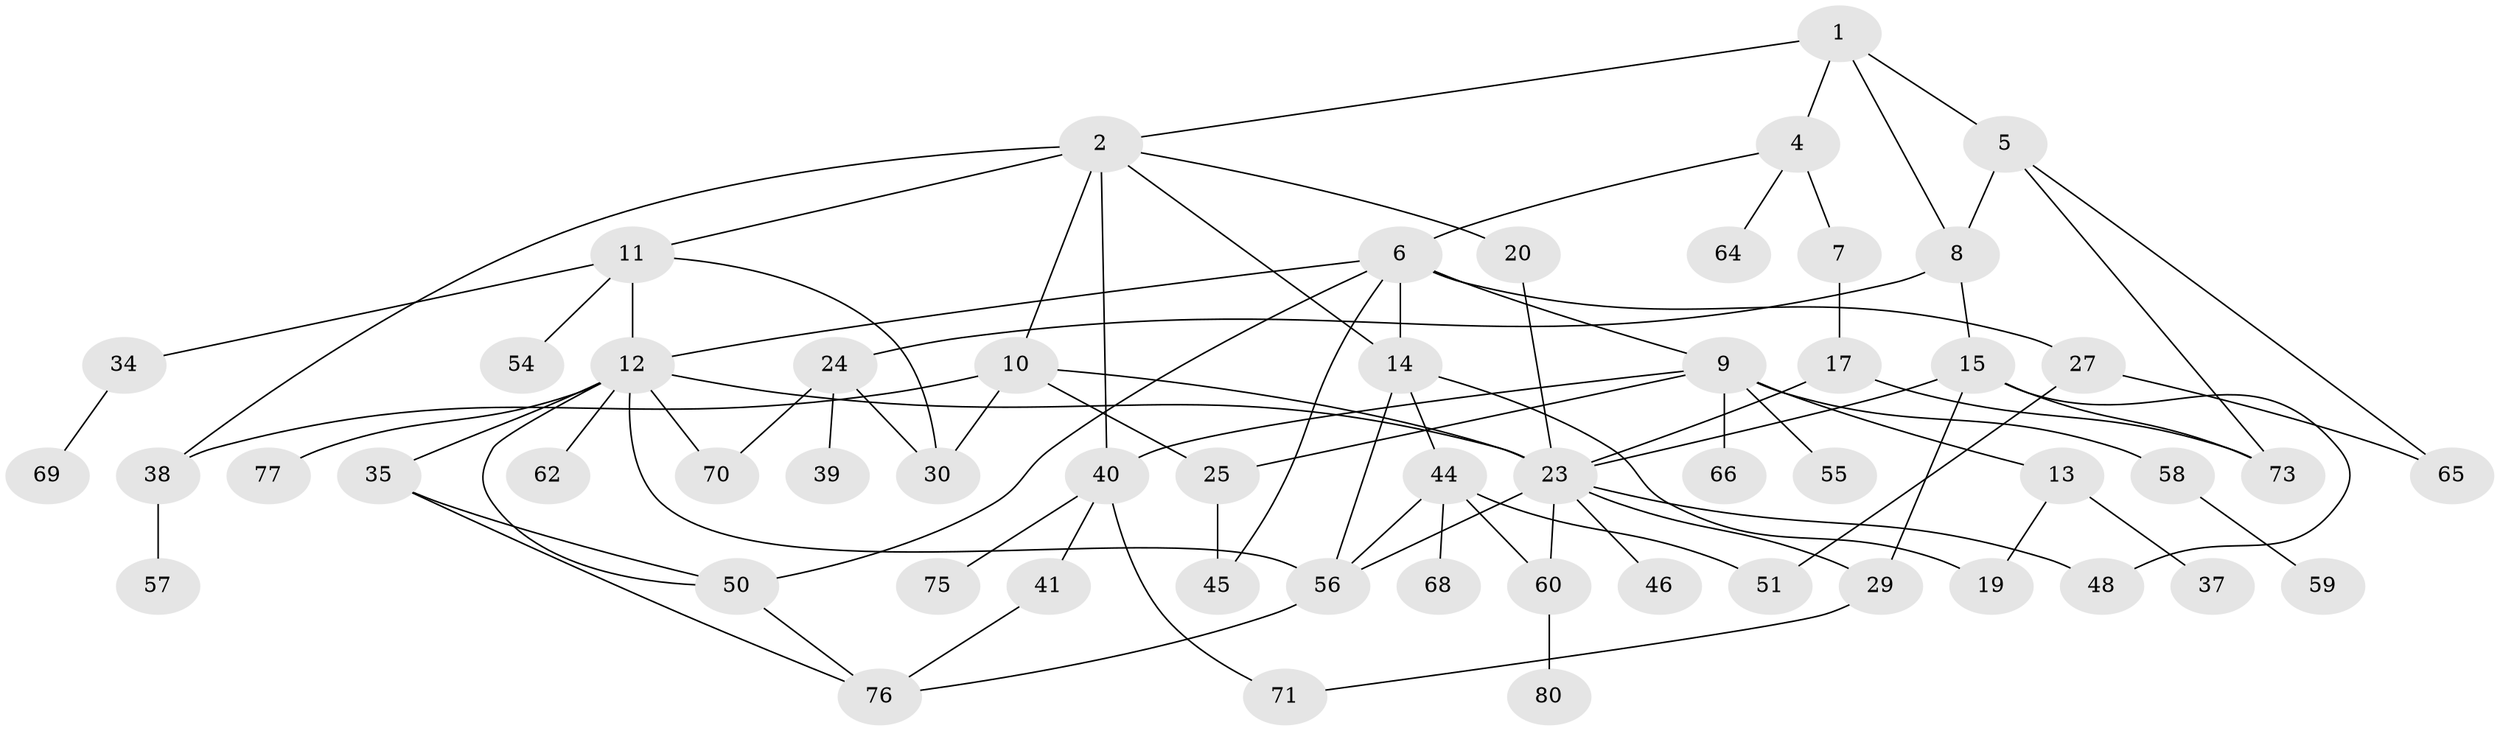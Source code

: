 // original degree distribution, {4: 0.1111111111111111, 5: 0.1111111111111111, 6: 0.024691358024691357, 7: 0.012345679012345678, 3: 0.24691358024691357, 9: 0.012345679012345678, 1: 0.2839506172839506, 2: 0.19753086419753085}
// Generated by graph-tools (version 1.1) at 2025/16/03/04/25 18:16:57]
// undirected, 56 vertices, 86 edges
graph export_dot {
graph [start="1"]
  node [color=gray90,style=filled];
  1;
  2 [super="+3"];
  4 [super="+21"];
  5;
  6;
  7 [super="+26"];
  8;
  9 [super="+22"];
  10;
  11;
  12 [super="+16+18+28"];
  13;
  14;
  15 [super="+53+67"];
  17;
  19 [super="+43"];
  20;
  23 [super="+36+32"];
  24 [super="+33"];
  25;
  27 [super="+49"];
  29;
  30;
  34;
  35;
  37;
  38;
  39;
  40;
  41 [super="+72"];
  44 [super="+47"];
  45;
  46;
  48;
  50 [super="+52"];
  51 [super="+74"];
  54;
  55;
  56 [super="+63"];
  57;
  58;
  59;
  60;
  62;
  64;
  65;
  66;
  68;
  69;
  70;
  71;
  73;
  75 [super="+81"];
  76 [super="+79"];
  77;
  80;
  1 -- 2;
  1 -- 4;
  1 -- 5;
  1 -- 8;
  2 -- 11;
  2 -- 20;
  2 -- 40 [weight=2];
  2 -- 38;
  2 -- 10;
  2 -- 14;
  4 -- 6;
  4 -- 7;
  4 -- 64;
  5 -- 8;
  5 -- 73;
  5 -- 65;
  6 -- 9;
  6 -- 27;
  6 -- 45;
  6 -- 14;
  6 -- 12;
  6 -- 50;
  7 -- 17;
  8 -- 15;
  8 -- 24;
  9 -- 13;
  9 -- 66;
  9 -- 55;
  9 -- 40;
  9 -- 58;
  9 -- 25;
  10 -- 38;
  10 -- 30;
  10 -- 25;
  10 -- 23;
  11 -- 12;
  11 -- 30;
  11 -- 34;
  11 -- 54;
  12 -- 23;
  12 -- 35;
  12 -- 62;
  12 -- 70;
  12 -- 50;
  12 -- 77;
  12 -- 56;
  13 -- 37;
  13 -- 19;
  14 -- 19;
  14 -- 44;
  14 -- 56;
  15 -- 29;
  15 -- 48;
  15 -- 73;
  15 -- 23;
  17 -- 73;
  17 -- 23;
  20 -- 23;
  23 -- 48;
  23 -- 56;
  23 -- 60;
  23 -- 29;
  23 -- 46;
  24 -- 70;
  24 -- 30;
  24 -- 39;
  25 -- 45;
  27 -- 65;
  27 -- 51;
  29 -- 71;
  34 -- 69;
  35 -- 76;
  35 -- 50;
  38 -- 57;
  40 -- 41;
  40 -- 71;
  40 -- 75;
  41 -- 76;
  44 -- 60;
  44 -- 56;
  44 -- 51;
  44 -- 68;
  50 -- 76;
  56 -- 76;
  58 -- 59;
  60 -- 80;
}
